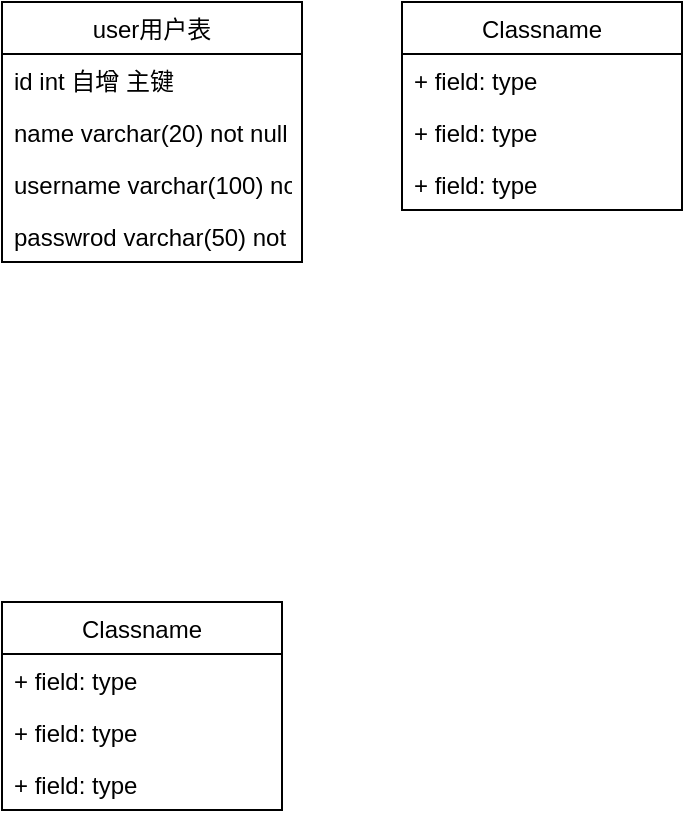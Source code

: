 <mxfile version="14.5.1" type="device"><diagram id="C5RBs43oDa-KdzZeNtuy" name="Page-1"><mxGraphModel dx="981" dy="561" grid="1" gridSize="10" guides="1" tooltips="1" connect="1" arrows="1" fold="1" page="1" pageScale="1" pageWidth="827" pageHeight="1169" math="0" shadow="0"><root><mxCell id="WIyWlLk6GJQsqaUBKTNV-0"/><mxCell id="WIyWlLk6GJQsqaUBKTNV-1" parent="WIyWlLk6GJQsqaUBKTNV-0"/><mxCell id="p1NrdmurCX7OkFBUEsYc-0" value="user用户表" style="swimlane;fontStyle=0;childLayout=stackLayout;horizontal=1;startSize=26;fillColor=none;horizontalStack=0;resizeParent=1;resizeParentMax=0;resizeLast=0;collapsible=1;marginBottom=0;" vertex="1" parent="WIyWlLk6GJQsqaUBKTNV-1"><mxGeometry x="40" y="80" width="150" height="130" as="geometry"/></mxCell><mxCell id="p1NrdmurCX7OkFBUEsYc-1" value="id int 自增 主键" style="text;strokeColor=none;fillColor=none;align=left;verticalAlign=top;spacingLeft=4;spacingRight=4;overflow=hidden;rotatable=0;points=[[0,0.5],[1,0.5]];portConstraint=eastwest;" vertex="1" parent="p1NrdmurCX7OkFBUEsYc-0"><mxGeometry y="26" width="150" height="26" as="geometry"/></mxCell><mxCell id="p1NrdmurCX7OkFBUEsYc-2" value="name varchar(20) not null" style="text;strokeColor=none;fillColor=none;align=left;verticalAlign=top;spacingLeft=4;spacingRight=4;overflow=hidden;rotatable=0;points=[[0,0.5],[1,0.5]];portConstraint=eastwest;" vertex="1" parent="p1NrdmurCX7OkFBUEsYc-0"><mxGeometry y="52" width="150" height="26" as="geometry"/></mxCell><mxCell id="p1NrdmurCX7OkFBUEsYc-3" value="username varchar(100) not null" style="text;strokeColor=none;fillColor=none;align=left;verticalAlign=top;spacingLeft=4;spacingRight=4;overflow=hidden;rotatable=0;points=[[0,0.5],[1,0.5]];portConstraint=eastwest;" vertex="1" parent="p1NrdmurCX7OkFBUEsYc-0"><mxGeometry y="78" width="150" height="26" as="geometry"/></mxCell><mxCell id="p1NrdmurCX7OkFBUEsYc-14" value="passwrod varchar(50) not null" style="text;strokeColor=none;fillColor=none;align=left;verticalAlign=top;spacingLeft=4;spacingRight=4;overflow=hidden;rotatable=0;points=[[0,0.5],[1,0.5]];portConstraint=eastwest;" vertex="1" parent="p1NrdmurCX7OkFBUEsYc-0"><mxGeometry y="104" width="150" height="26" as="geometry"/></mxCell><mxCell id="p1NrdmurCX7OkFBUEsYc-4" value="Classname" style="swimlane;fontStyle=0;childLayout=stackLayout;horizontal=1;startSize=26;fillColor=none;horizontalStack=0;resizeParent=1;resizeParentMax=0;resizeLast=0;collapsible=1;marginBottom=0;" vertex="1" parent="WIyWlLk6GJQsqaUBKTNV-1"><mxGeometry x="240" y="80" width="140" height="104" as="geometry"/></mxCell><mxCell id="p1NrdmurCX7OkFBUEsYc-5" value="+ field: type" style="text;strokeColor=none;fillColor=none;align=left;verticalAlign=top;spacingLeft=4;spacingRight=4;overflow=hidden;rotatable=0;points=[[0,0.5],[1,0.5]];portConstraint=eastwest;" vertex="1" parent="p1NrdmurCX7OkFBUEsYc-4"><mxGeometry y="26" width="140" height="26" as="geometry"/></mxCell><mxCell id="p1NrdmurCX7OkFBUEsYc-6" value="+ field: type" style="text;strokeColor=none;fillColor=none;align=left;verticalAlign=top;spacingLeft=4;spacingRight=4;overflow=hidden;rotatable=0;points=[[0,0.5],[1,0.5]];portConstraint=eastwest;" vertex="1" parent="p1NrdmurCX7OkFBUEsYc-4"><mxGeometry y="52" width="140" height="26" as="geometry"/></mxCell><mxCell id="p1NrdmurCX7OkFBUEsYc-7" value="+ field: type" style="text;strokeColor=none;fillColor=none;align=left;verticalAlign=top;spacingLeft=4;spacingRight=4;overflow=hidden;rotatable=0;points=[[0,0.5],[1,0.5]];portConstraint=eastwest;" vertex="1" parent="p1NrdmurCX7OkFBUEsYc-4"><mxGeometry y="78" width="140" height="26" as="geometry"/></mxCell><mxCell id="p1NrdmurCX7OkFBUEsYc-8" value="Classname" style="swimlane;fontStyle=0;childLayout=stackLayout;horizontal=1;startSize=26;fillColor=none;horizontalStack=0;resizeParent=1;resizeParentMax=0;resizeLast=0;collapsible=1;marginBottom=0;" vertex="1" parent="WIyWlLk6GJQsqaUBKTNV-1"><mxGeometry x="40" y="380" width="140" height="104" as="geometry"/></mxCell><mxCell id="p1NrdmurCX7OkFBUEsYc-9" value="+ field: type" style="text;strokeColor=none;fillColor=none;align=left;verticalAlign=top;spacingLeft=4;spacingRight=4;overflow=hidden;rotatable=0;points=[[0,0.5],[1,0.5]];portConstraint=eastwest;" vertex="1" parent="p1NrdmurCX7OkFBUEsYc-8"><mxGeometry y="26" width="140" height="26" as="geometry"/></mxCell><mxCell id="p1NrdmurCX7OkFBUEsYc-10" value="+ field: type" style="text;strokeColor=none;fillColor=none;align=left;verticalAlign=top;spacingLeft=4;spacingRight=4;overflow=hidden;rotatable=0;points=[[0,0.5],[1,0.5]];portConstraint=eastwest;" vertex="1" parent="p1NrdmurCX7OkFBUEsYc-8"><mxGeometry y="52" width="140" height="26" as="geometry"/></mxCell><mxCell id="p1NrdmurCX7OkFBUEsYc-11" value="+ field: type" style="text;strokeColor=none;fillColor=none;align=left;verticalAlign=top;spacingLeft=4;spacingRight=4;overflow=hidden;rotatable=0;points=[[0,0.5],[1,0.5]];portConstraint=eastwest;" vertex="1" parent="p1NrdmurCX7OkFBUEsYc-8"><mxGeometry y="78" width="140" height="26" as="geometry"/></mxCell></root></mxGraphModel></diagram></mxfile>